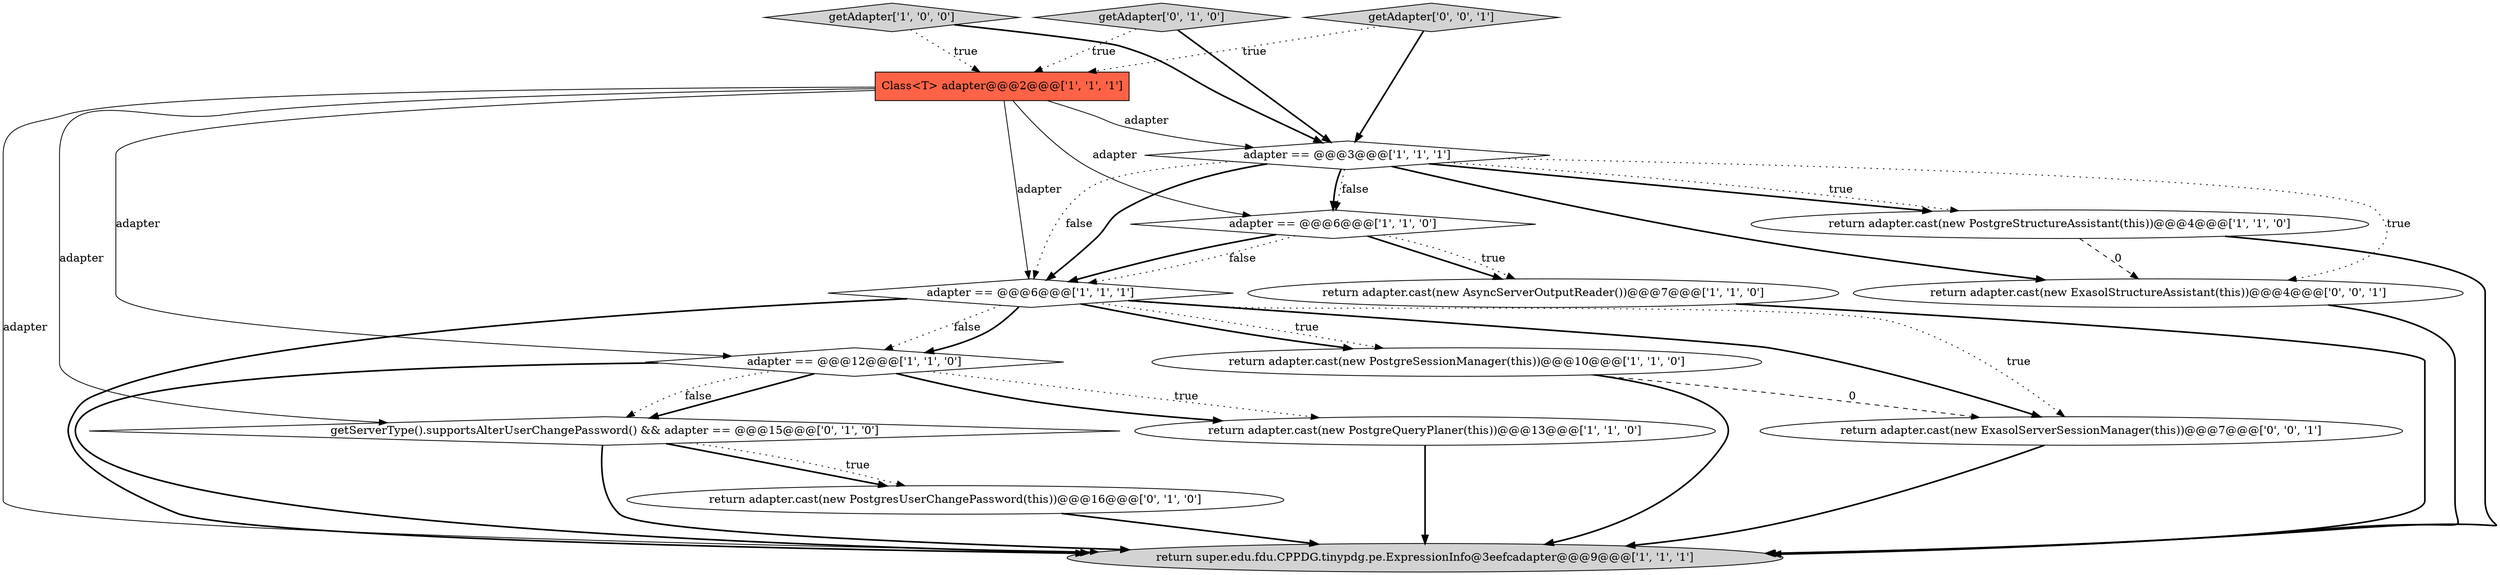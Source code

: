 digraph {
13 [style = filled, label = "getAdapter['0', '1', '0']", fillcolor = lightgray, shape = diamond image = "AAA0AAABBB2BBB"];
0 [style = filled, label = "getAdapter['1', '0', '0']", fillcolor = lightgray, shape = diamond image = "AAA0AAABBB1BBB"];
12 [style = filled, label = "return adapter.cast(new PostgresUserChangePassword(this))@@@16@@@['0', '1', '0']", fillcolor = white, shape = ellipse image = "AAA1AAABBB2BBB"];
2 [style = filled, label = "return adapter.cast(new AsyncServerOutputReader())@@@7@@@['1', '1', '0']", fillcolor = white, shape = ellipse image = "AAA0AAABBB1BBB"];
8 [style = filled, label = "return adapter.cast(new PostgreQueryPlaner(this))@@@13@@@['1', '1', '0']", fillcolor = white, shape = ellipse image = "AAA0AAABBB1BBB"];
6 [style = filled, label = "adapter == @@@3@@@['1', '1', '1']", fillcolor = white, shape = diamond image = "AAA0AAABBB1BBB"];
15 [style = filled, label = "return adapter.cast(new ExasolServerSessionManager(this))@@@7@@@['0', '0', '1']", fillcolor = white, shape = ellipse image = "AAA0AAABBB3BBB"];
16 [style = filled, label = "getAdapter['0', '0', '1']", fillcolor = lightgray, shape = diamond image = "AAA0AAABBB3BBB"];
3 [style = filled, label = "return adapter.cast(new PostgreStructureAssistant(this))@@@4@@@['1', '1', '0']", fillcolor = white, shape = ellipse image = "AAA0AAABBB1BBB"];
5 [style = filled, label = "return super.edu.fdu.CPPDG.tinypdg.pe.ExpressionInfo@3eefcadapter@@@9@@@['1', '1', '1']", fillcolor = lightgray, shape = ellipse image = "AAA0AAABBB1BBB"];
9 [style = filled, label = "adapter == @@@6@@@['1', '1', '0']", fillcolor = white, shape = diamond image = "AAA0AAABBB1BBB"];
7 [style = filled, label = "adapter == @@@12@@@['1', '1', '0']", fillcolor = white, shape = diamond image = "AAA0AAABBB1BBB"];
1 [style = filled, label = "adapter == @@@6@@@['1', '1', '1']", fillcolor = white, shape = diamond image = "AAA0AAABBB1BBB"];
14 [style = filled, label = "return adapter.cast(new ExasolStructureAssistant(this))@@@4@@@['0', '0', '1']", fillcolor = white, shape = ellipse image = "AAA0AAABBB3BBB"];
4 [style = filled, label = "Class<T> adapter@@@2@@@['1', '1', '1']", fillcolor = tomato, shape = box image = "AAA0AAABBB1BBB"];
10 [style = filled, label = "return adapter.cast(new PostgreSessionManager(this))@@@10@@@['1', '1', '0']", fillcolor = white, shape = ellipse image = "AAA0AAABBB1BBB"];
11 [style = filled, label = "getServerType().supportsAlterUserChangePassword() && adapter == @@@15@@@['0', '1', '0']", fillcolor = white, shape = diamond image = "AAA1AAABBB2BBB"];
0->6 [style = bold, label=""];
14->5 [style = bold, label=""];
6->1 [style = dotted, label="false"];
16->4 [style = dotted, label="true"];
7->8 [style = bold, label=""];
13->4 [style = dotted, label="true"];
11->12 [style = bold, label=""];
1->10 [style = bold, label=""];
8->5 [style = bold, label=""];
4->1 [style = solid, label="adapter"];
11->12 [style = dotted, label="true"];
4->5 [style = solid, label="adapter"];
1->15 [style = dotted, label="true"];
2->5 [style = bold, label=""];
4->7 [style = solid, label="adapter"];
7->8 [style = dotted, label="true"];
4->11 [style = solid, label="adapter"];
13->6 [style = bold, label=""];
9->2 [style = bold, label=""];
6->14 [style = dotted, label="true"];
3->14 [style = dashed, label="0"];
7->11 [style = bold, label=""];
9->2 [style = dotted, label="true"];
6->9 [style = dotted, label="false"];
10->15 [style = dashed, label="0"];
3->5 [style = bold, label=""];
4->6 [style = solid, label="adapter"];
6->9 [style = bold, label=""];
12->5 [style = bold, label=""];
6->14 [style = bold, label=""];
9->1 [style = dotted, label="false"];
6->3 [style = bold, label=""];
4->9 [style = solid, label="adapter"];
15->5 [style = bold, label=""];
16->6 [style = bold, label=""];
6->3 [style = dotted, label="true"];
1->15 [style = bold, label=""];
7->5 [style = bold, label=""];
1->7 [style = dotted, label="false"];
0->4 [style = dotted, label="true"];
1->7 [style = bold, label=""];
9->1 [style = bold, label=""];
6->1 [style = bold, label=""];
7->11 [style = dotted, label="false"];
1->10 [style = dotted, label="true"];
10->5 [style = bold, label=""];
11->5 [style = bold, label=""];
1->5 [style = bold, label=""];
}

